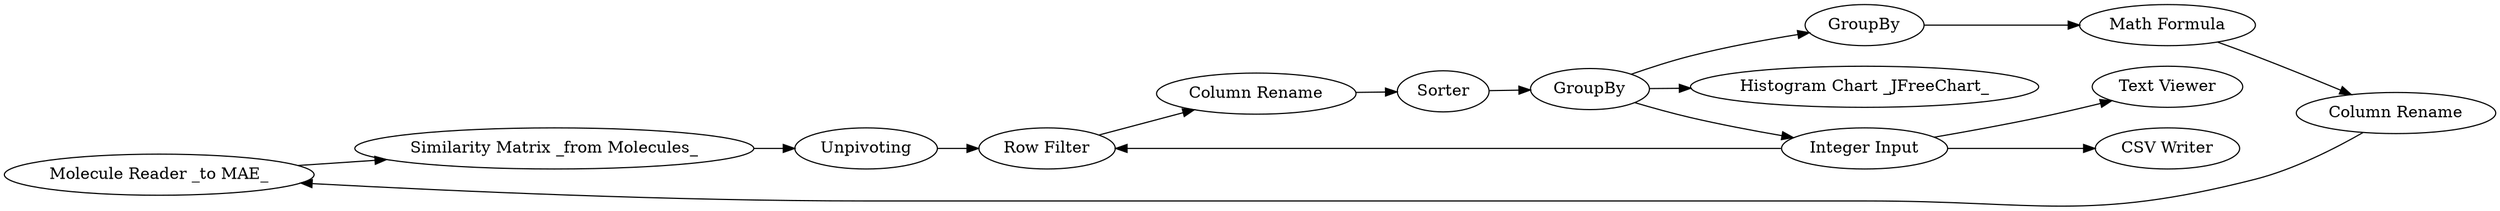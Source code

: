 digraph {
	8239 -> 139
	8227 -> 8226
	8233 -> 8232
	8228 -> 8239
	8238 -> 8188
	8226 -> 8235
	8237 -> 8188
	8232 -> 8228
	8226 -> 8237
	8237 -> 8201
	8188 -> 8231
	8237 -> 182
	8231 -> 8227
	8226 -> 8233
	139 -> 8238
	8232 [label="Math Formula"]
	8235 [label="Histogram Chart _JFreeChart_"]
	8231 [label="Column Rename"]
	8227 [label=Sorter]
	139 [label="Similarity Matrix _from Molecules_"]
	8226 [label=GroupBy]
	8228 [label="Column Rename"]
	8201 [label="Text Viewer"]
	8239 [label="Molecule Reader _to MAE_"]
	8238 [label=Unpivoting]
	182 [label="CSV Writer"]
	8237 [label="Integer Input"]
	8188 [label="Row Filter"]
	8233 [label=GroupBy]
	rankdir=LR
}
